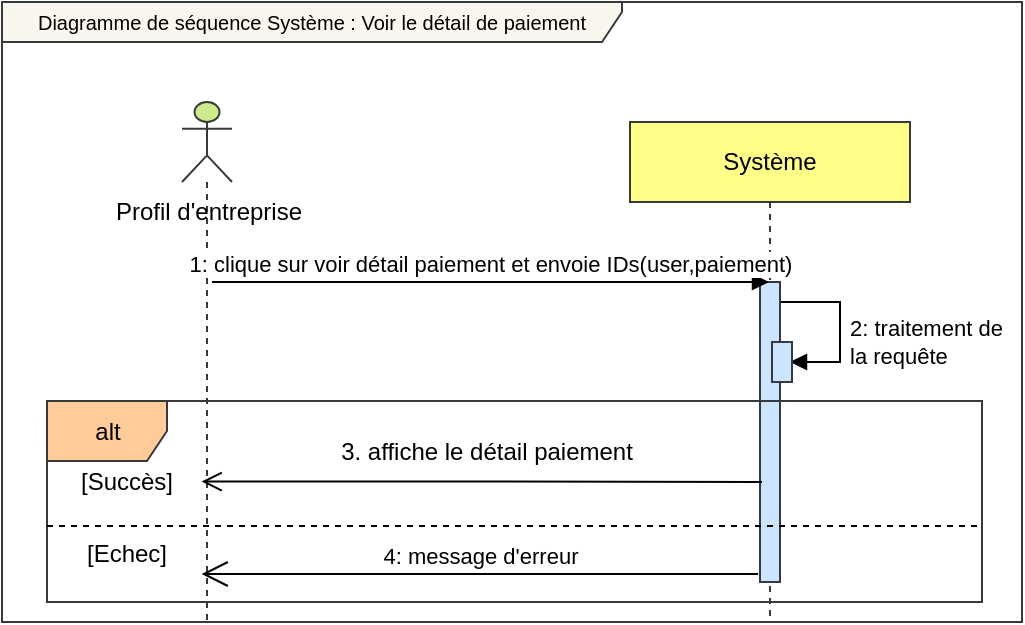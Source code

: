 <mxfile version="24.7.16">
  <diagram name="Page-1" id="XOWUU0wZIvXlAwY-6Cd7">
    <mxGraphModel dx="770" dy="1751" grid="1" gridSize="10" guides="1" tooltips="1" connect="1" arrows="1" fold="1" page="1" pageScale="1" pageWidth="850" pageHeight="1100" math="0" shadow="0">
      <root>
        <mxCell id="0" />
        <mxCell id="1" parent="0" />
        <mxCell id="kf8fraVBN5WM19ECNQnr-1" value="" style="shape=umlLifeline;participant=umlActor;perimeter=lifelinePerimeter;whiteSpace=wrap;html=1;container=1;collapsible=0;recursiveResize=0;verticalAlign=top;spacingTop=36;outlineConnect=0;fillColor=#cdeb8b;strokeColor=#36393d;" vertex="1" parent="1">
          <mxGeometry x="120" width="25" height="260" as="geometry" />
        </mxCell>
        <mxCell id="kf8fraVBN5WM19ECNQnr-4" value="Système" style="shape=umlLifeline;perimeter=lifelinePerimeter;whiteSpace=wrap;html=1;container=1;collapsible=0;recursiveResize=0;outlineConnect=0;fillColor=#ffff88;strokeColor=#36393d;" vertex="1" parent="1">
          <mxGeometry x="344" y="10" width="140" height="250" as="geometry" />
        </mxCell>
        <mxCell id="kf8fraVBN5WM19ECNQnr-8" value="&lt;div&gt;2: traitement de &lt;br&gt;&lt;/div&gt;&lt;div&gt;la requête&lt;br&gt;&lt;/div&gt;" style="html=1;align=left;spacingLeft=2;endArrow=block;rounded=0;edgeStyle=orthogonalEdgeStyle;curved=0;rounded=0;" edge="1" parent="kf8fraVBN5WM19ECNQnr-4">
          <mxGeometry x="0.176" y="1" relative="1" as="geometry">
            <mxPoint x="75" y="90" as="sourcePoint" />
            <Array as="points">
              <mxPoint x="105" y="120" />
            </Array>
            <mxPoint x="80" y="120" as="targetPoint" />
            <mxPoint as="offset" />
          </mxGeometry>
        </mxCell>
        <mxCell id="kf8fraVBN5WM19ECNQnr-9" value="" style="html=1;points=[[0,0,0,0,5],[0,1,0,0,-5],[1,0,0,0,5],[1,1,0,0,-5]];perimeter=orthogonalPerimeter;outlineConnect=0;targetShapes=umlLifeline;portConstraint=eastwest;newEdgeStyle={&quot;curved&quot;:0,&quot;rounded&quot;:0};fillColor=#cce5ff;strokeColor=#36393d;" vertex="1" parent="kf8fraVBN5WM19ECNQnr-4">
          <mxGeometry x="65" y="80" width="10" height="150" as="geometry" />
        </mxCell>
        <mxCell id="kf8fraVBN5WM19ECNQnr-10" value="" style="html=1;points=[[0,0,0,0,5],[0,1,0,0,-5],[1,0,0,0,5],[1,1,0,0,-5]];perimeter=orthogonalPerimeter;outlineConnect=0;targetShapes=umlLifeline;portConstraint=eastwest;newEdgeStyle={&quot;curved&quot;:0,&quot;rounded&quot;:0};fillColor=#cce5ff;strokeColor=#36393d;" vertex="1" parent="kf8fraVBN5WM19ECNQnr-4">
          <mxGeometry x="71" y="110" width="10" height="20" as="geometry" />
        </mxCell>
        <mxCell id="kf8fraVBN5WM19ECNQnr-11" value="alt" style="shape=umlFrame;whiteSpace=wrap;html=1;fillColor=#ffcc99;strokeColor=#36393d;" vertex="1" parent="1">
          <mxGeometry x="52.5" y="149.5" width="467.5" height="100.5" as="geometry" />
        </mxCell>
        <mxCell id="kf8fraVBN5WM19ECNQnr-12" value="1: clique sur voir détail paiement et envoie IDs(user,paiement)" style="html=1;verticalAlign=bottom;endArrow=block;" edge="1" parent="1">
          <mxGeometry x="-0.002" width="80" relative="1" as="geometry">
            <mxPoint x="135" y="90" as="sourcePoint" />
            <mxPoint x="413.5" y="90" as="targetPoint" />
            <Array as="points">
              <mxPoint x="250" y="90" />
            </Array>
            <mxPoint as="offset" />
          </mxGeometry>
        </mxCell>
        <mxCell id="kf8fraVBN5WM19ECNQnr-14" value="" style="html=1;verticalAlign=bottom;endArrow=open;endSize=8;" edge="1" parent="1">
          <mxGeometry relative="1" as="geometry">
            <mxPoint x="410" y="190" as="sourcePoint" />
            <mxPoint x="129.81" y="189.76" as="targetPoint" />
            <Array as="points">
              <mxPoint x="253.5" y="189.76" />
            </Array>
          </mxGeometry>
        </mxCell>
        <mxCell id="kf8fraVBN5WM19ECNQnr-15" value="&lt;div style=&quot;font-size: 10px;&quot;&gt;&lt;font style=&quot;font-size: 10px;&quot;&gt;Diagramme de séquence Système : Voir le détail de paiement&lt;br&gt;&lt;/font&gt;&lt;/div&gt;" style="shape=umlFrame;whiteSpace=wrap;html=1;pointerEvents=0;width=310;height=20;fillColor=#f9f7ed;strokeColor=#36393d;" vertex="1" parent="1">
          <mxGeometry x="30" y="-50" width="510" height="310" as="geometry" />
        </mxCell>
        <mxCell id="kf8fraVBN5WM19ECNQnr-16" value="Profil d&#39;entreprise" style="text;html=1;align=center;verticalAlign=middle;resizable=0;points=[];autosize=1;strokeColor=none;fillColor=none;" vertex="1" parent="1">
          <mxGeometry x="72.5" y="40" width="120" height="30" as="geometry" />
        </mxCell>
        <mxCell id="kf8fraVBN5WM19ECNQnr-17" value="4: message d&#39;erreur" style="html=1;verticalAlign=bottom;endArrow=open;endSize=11;startSize=0;jumpSize=14;" edge="1" parent="1">
          <mxGeometry relative="1" as="geometry">
            <mxPoint x="408" y="236" as="sourcePoint" />
            <mxPoint x="129.81" y="236.0" as="targetPoint" />
            <Array as="points">
              <mxPoint x="254" y="236" />
            </Array>
          </mxGeometry>
        </mxCell>
        <mxCell id="kf8fraVBN5WM19ECNQnr-18" value="3. affiche le détail paiement" style="text;html=1;align=center;verticalAlign=middle;resizable=0;points=[];autosize=1;strokeColor=none;fillColor=none;" vertex="1" parent="1">
          <mxGeometry x="186.5" y="160" width="170" height="30" as="geometry" />
        </mxCell>
        <mxCell id="kf8fraVBN5WM19ECNQnr-19" value="" style="line;strokeWidth=1;fillColor=none;align=left;verticalAlign=middle;spacingTop=-1;spacingLeft=3;spacingRight=3;rotatable=0;labelPosition=right;points=[];portConstraint=eastwest;strokeColor=inherit;dashed=1;" vertex="1" parent="1">
          <mxGeometry x="52.5" y="208" width="465" height="8" as="geometry" />
        </mxCell>
        <mxCell id="kf8fraVBN5WM19ECNQnr-20" value="[Succès]" style="text;html=1;align=center;verticalAlign=middle;resizable=0;points=[];autosize=1;strokeColor=none;" vertex="1" parent="1">
          <mxGeometry x="61.5" y="180" width="60" height="20" as="geometry" />
        </mxCell>
        <mxCell id="kf8fraVBN5WM19ECNQnr-21" value="[Echec]" style="text;html=1;align=center;verticalAlign=middle;resizable=0;points=[];autosize=1;strokeColor=none;" vertex="1" parent="1">
          <mxGeometry x="61.5" y="216" width="60" height="20" as="geometry" />
        </mxCell>
      </root>
    </mxGraphModel>
  </diagram>
</mxfile>

